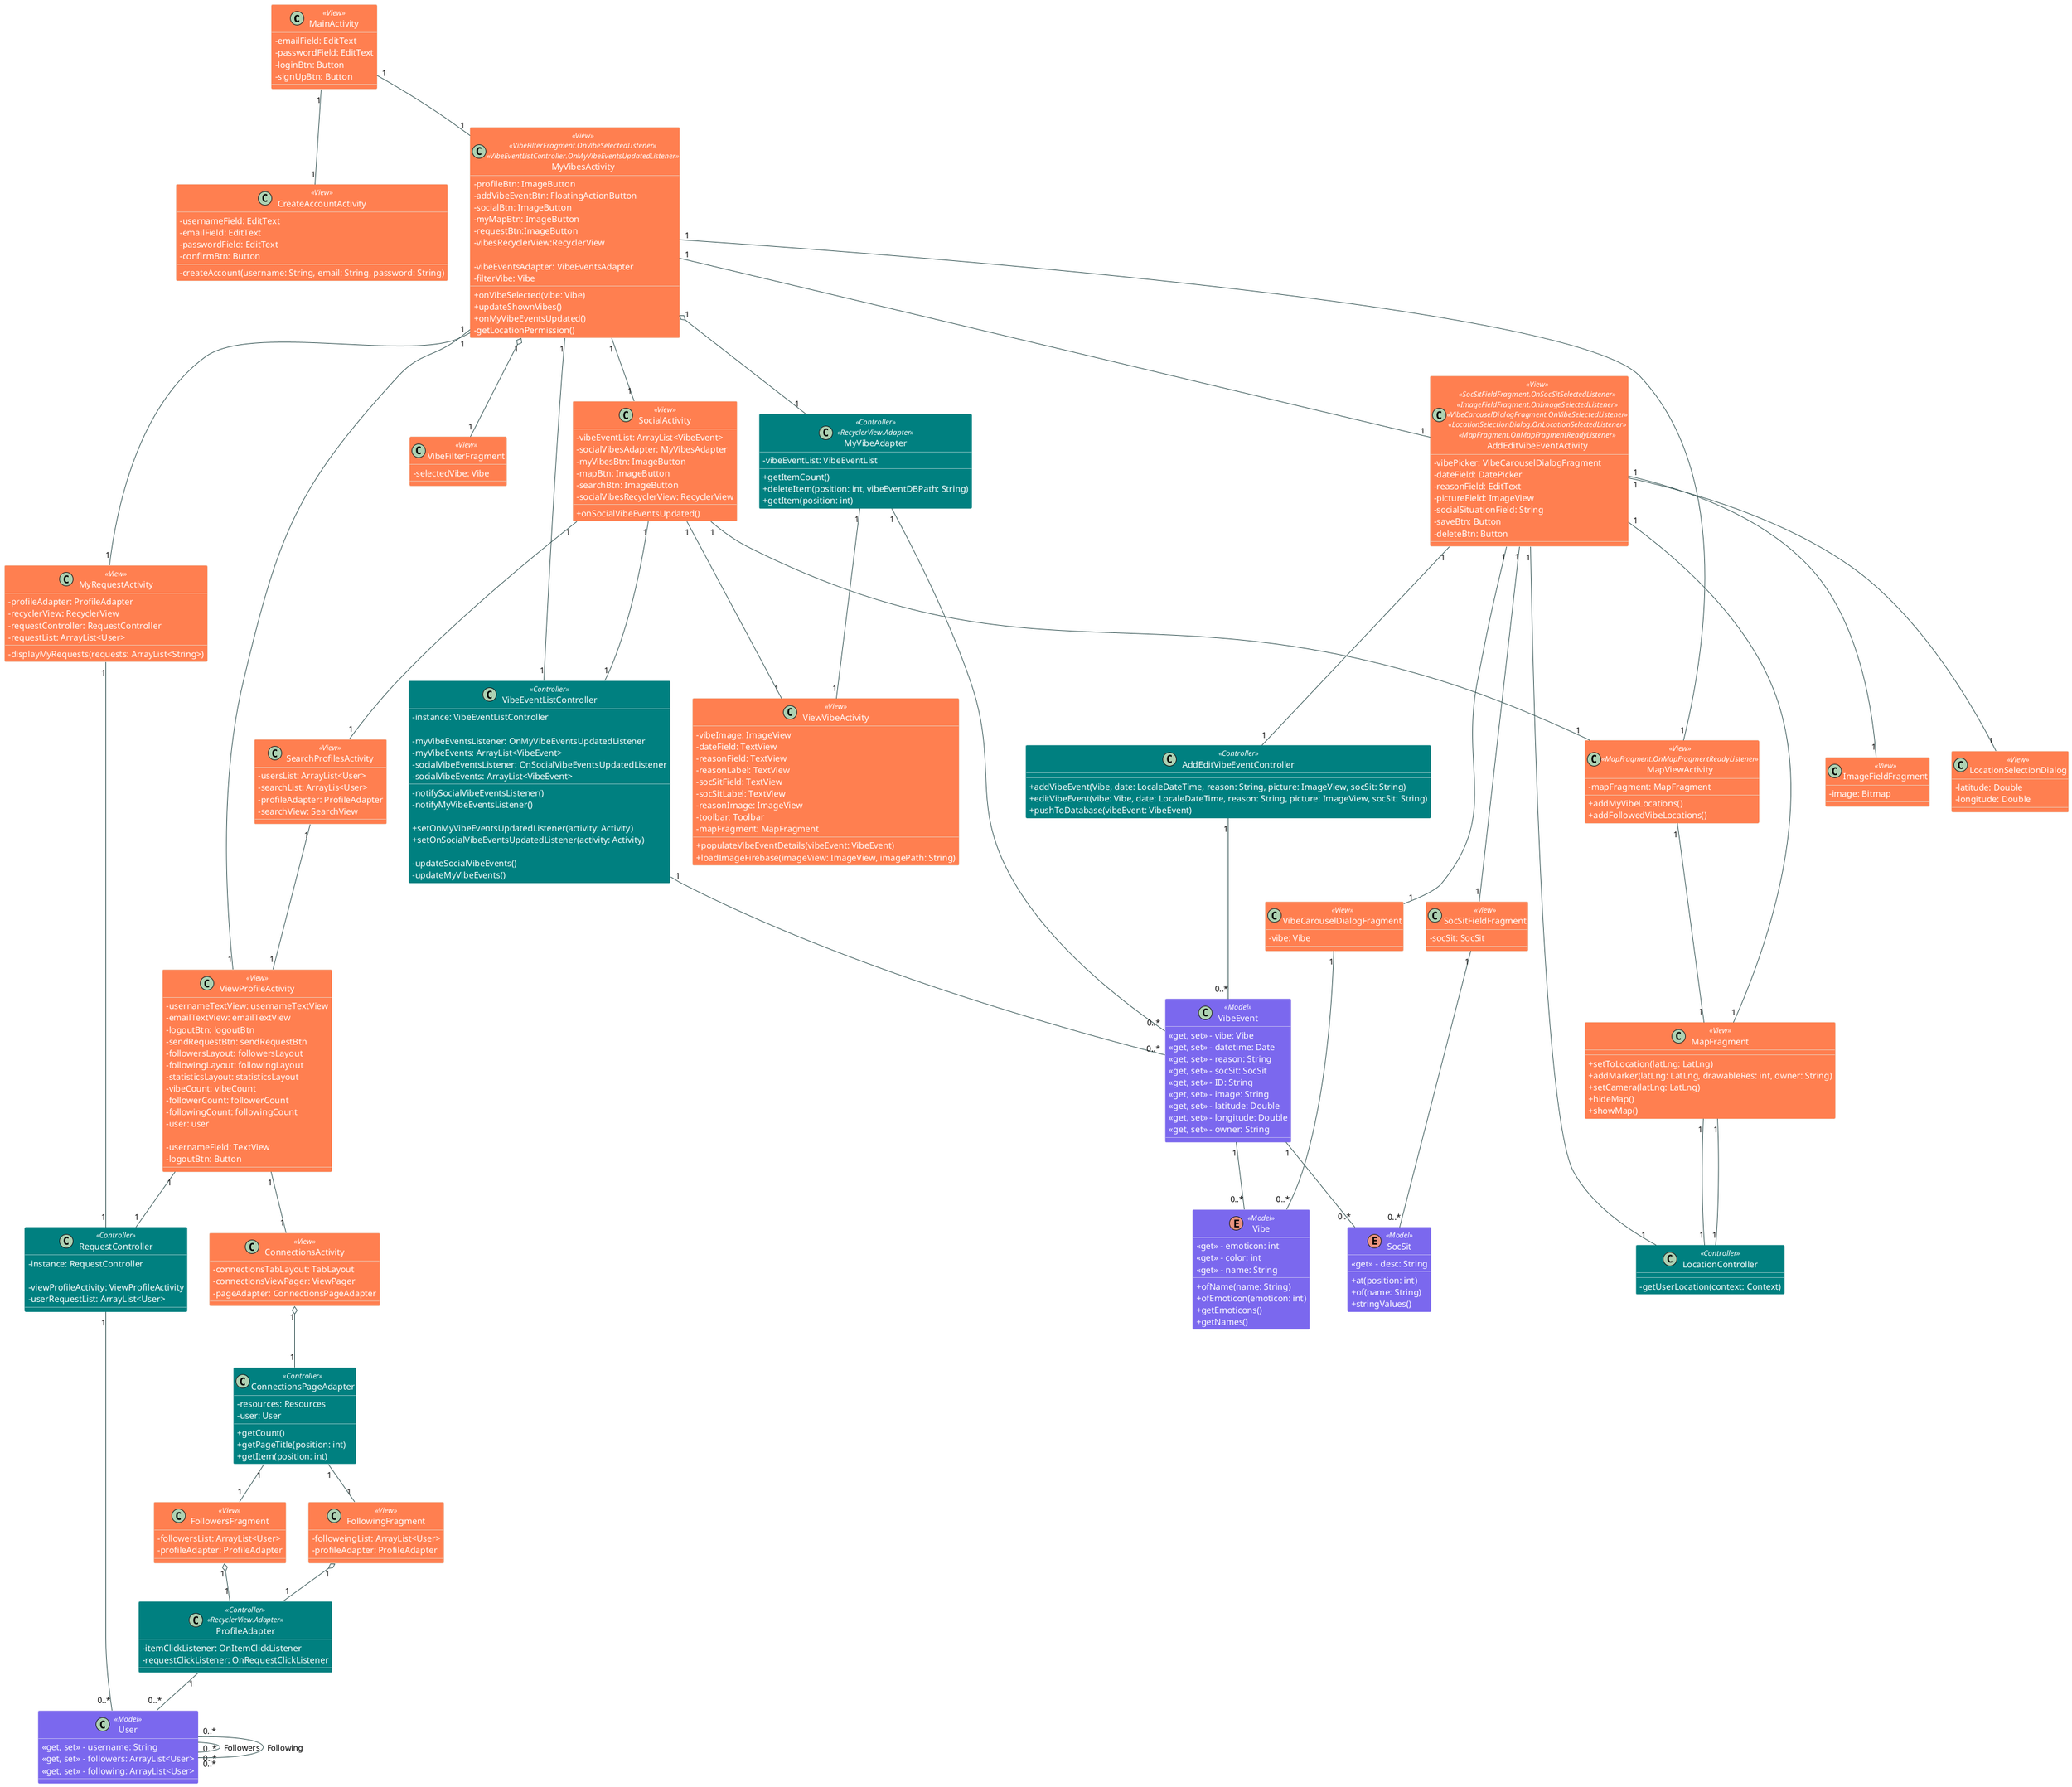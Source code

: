 @startuml UML

' skinparam linetype ortho
' skinparam linetype polyline

skinparam class {
    ArrowColor DarkSlateGray

    StereotypeFontColor White
    AttributeIconSize 0
    AttributeFontColor white

	BackgroundColor<<View>> Coral
	BorderColor<<View>> LightCyan
    FontColor<<View>> White

	BackgroundColor<<Controller>> Teal 
	BorderColor<<Controller>> Whitesmoke
    FontColor<<Controller>> White

	BackgroundColor<<Model>> MediumSlateBlue
	BorderColor<<Model>> Whitesmoke
    FontColor<<Model>> White
}

class MainActivity <<View>> {
    - emailField: EditText
    - passwordField: EditText
    - loginBtn: Button
    - signUpBtn: Button
}

class CreateAccountActivity <<View>> {
    - usernameField: EditText
    - emailField: EditText
    - passwordField: EditText
    - confirmBtn: Button

    - createAccount(username: String, email: String, password: String)
}

class MyVibesActivity <<View>> <<VibeFilterFragment.OnVibeSelectedListener>> <<VibeEventListController.OnMyVibeEventsUpdatedListener>> {
    - profileBtn: ImageButton
    - addVibeEventBtn: FloatingActionButton
    - socialBtn: ImageButton
    - myMapBtn: ImageButton
    - requestBtn:ImageButton
    - vibesRecyclerView:RecyclerView

    - vibeEventsAdapter: VibeEventsAdapter
    - filterVibe: Vibe

    + onVibeSelected(vibe: Vibe)
    + updateShownVibes()
    + onMyVibeEventsUpdated()
    - getLocationPermission()
}

class MyVibeAdapter <<Controller>> <<RecyclerView.Adapter>>{
    - vibeEventList: VibeEventList
    + getItemCount()
    + deleteItem(position: int, vibeEventDBPath: String) 
    + getItem(position: int)
}

class ViewVibeActivity <<View>> {
    - vibeImage: ImageView
    - dateField: TextView
    - reasonField: TextView
    - reasonLabel: TextView
    - socSitField: TextView
    - socSitLabel: TextView
    - reasonImage: ImageView
    - toolbar: Toolbar
    - mapFragment: MapFragment

    + populateVibeEventDetails(vibeEvent: VibeEvent)
    + loadImageFirebase(imageView: ImageView, imagePath: String)
}

class VibeEventListController <<Controller>> {
    - instance: VibeEventListController

    - myVibeEventsListener: OnMyVibeEventsUpdatedListener
    - myVibeEvents: ArrayList<VibeEvent>
    - socialVibeEventsListener: OnSocialVibeEventsUpdatedListener
    - socialVibeEvents: ArrayList<VibeEvent>

    - notifySocialVibeEventsListener()
    - notifyMyVibeEventsListener()

    + setOnMyVibeEventsUpdatedListener(activity: Activity)
    + setOnSocialVibeEventsUpdatedListener(activity: Activity)

    - updateSocialVibeEvents()
    - updateMyVibeEvents()

}

class VibeFilterFragment <<View>> {
    - selectedVibe: Vibe
}

class MapViewActivity <<View>> <<MapFragment.OnMapFragmentReadyListener>> {
    - mapFragment: MapFragment

    + addMyVibeLocations()
    + addFollowedVibeLocations()
}

class MyRequestActivity <<View>> {
    - profileAdapter: ProfileAdapter
    - recyclerView: RecyclerView
    - requestController: RequestController
    - requestList: ArrayList<User>

    - displayMyRequests(requests: ArrayList<String>)
}

class ViewProfileActivity <<View>> {
    - usernameTextView: usernameTextView
    - emailTextView: emailTextView
    - logoutBtn: logoutBtn
    - sendRequestBtn: sendRequestBtn
    - followersLayout: followersLayout
    - followingLayout: followingLayout
    - statisticsLayout: statisticsLayout
    - vibeCount: vibeCount
    - followerCount: followerCount
    - followingCount: followingCount
    - user: user

}

class RequestController <<Controller>> {
    - instance: RequestController

    - viewProfileActivity: ViewProfileActivity
    - userRequestList: ArrayList<User>
}

class ConnectionsActivity <<View>> {
    - connectionsTabLayout: TabLayout
    - connectionsViewPager: ViewPager
    - pageAdapter: ConnectionsPageAdapter
}

class ConnectionsPageAdapter <<Controller>> {
    - resources: Resources
    - user: User

    + getCount()
    + getPageTitle(position: int)
    + getItem(position: int)
}

class FollowersFragment <<View>> {
    - followersList: ArrayList<User>
    - profileAdapter: ProfileAdapter
}

class FollowingFragment <<View>> {
    - followeingList: ArrayList<User>
    - profileAdapter: ProfileAdapter
}

class ProfileAdapter <<Controller>> <<RecyclerView.Adapter>>{
    - itemClickListener: OnItemClickListener
    - requestClickListener: OnRequestClickListener
}

class SocialActivity <<View>> {
    - vibeEventList: ArrayList<VibeEvent>
    - socialVibesAdapter: MyVibesAdapter
    - myVibesBtn: ImageButton
    - mapBtn: ImageButton
    - searchBtn: ImageButton
    - socialVibesRecyclerView: RecyclerView

    + onSocialVibeEventsUpdated()
}

class SearchProfilesActivity <<View>> {
    - usersList: ArrayList<User>
    - searchList: ArrayLis<User>
    - profileAdapter: ProfileAdapter
    - searchView: SearchView
}


class ViewProfileActivity <<View>> {
    - usernameField: TextView
    - logoutBtn: Button
}

class AddEditVibeEventActivity <<View>> <<SocSitFieldFragment.OnSocSitSelectedListener>> <<ImageFieldFragment.OnImageSelectedListener>> <<VibeCarouselDialogFragment.OnVibeSelectedListener>> <<LocationSelectionDialog.OnLocationSelectedListener>> <<MapFragment.OnMapFragmentReadyListener>> {
    - vibePicker: VibeCarouselDialogFragment
    - dateField: DatePicker
    - reasonField: EditText
    - pictureField: ImageView
    - socialSituationField: String
    - saveBtn: Button
    - deleteBtn: Button

}

class ImageFieldFragment <<View>> {
    - image: Bitmap

}

class LocationSelectionDialog <<View>> {
    - latitude: Double
    - longitude: Double

}

class SocSitFieldFragment <<View>> {
    - socSit: SocSit

}

class VibeCarouselDialogFragment <<View>> {
    - vibe: Vibe

}

class LocationController <<Controller>> {
    - getUserLocation(context: Context)

}

class MapFragment <<View>> {
    + setToLocation(latLng: LatLng)
    + addMarker(latLng: LatLng, drawableRes: int, owner: String)
    + setCamera(latLng: LatLng)
    + hideMap()
    + showMap()
}


class VibeEvent <<Model>> {
    <<get, set>> - vibe: Vibe
    <<get, set>> - datetime: Date
    <<get, set>> - reason: String
    <<get, set>> - socSit: SocSit
    <<get, set>> - ID: String
    <<get, set>> - image: String
    <<get, set>> - latitude: Double
    <<get, set>> - longitude: Double
    <<get, set>> - owner: String

}

Enum Vibe <<Model>> {
    <<get>> - emoticon: int
    <<get>> - color: int
    <<get>> - name: String

    + ofName(name: String)
    + ofEmoticon(emoticon: int)
    + getEmoticons()
    + getNames()
}

Enum SocSit <<Model>> {
    <<get>> - desc: String

    + at(position: int)
    + of(name: String)
    + stringValues()
}

class User <<Model>> {
    <<get, set>> - username: String
    <<get, set>> - followers: ArrayList<User>
    <<get, set>> - following: ArrayList<User>
}

class AddEditVibeEventController <<Controller>> {
    + addVibeEvent(Vibe, date: LocaleDateTime, reason: String, picture: ImageView, socSit: String)
    + editVibeEvent(vibe: Vibe, date: LocaleDateTime, reason: String, picture: ImageView, socSit: String)
    + pushToDatabase(vibeEvent: VibeEvent)
}

MainActivity "1" -- "1" CreateAccountActivity
MainActivity "1" -- "1" MyVibesActivity

MyVibesActivity "1" o-- "1" VibeFilterFragment
MyVibesActivity "1" o-- "1" MyVibeAdapter
MyVibesActivity "1" -- "1" VibeEventListController
MyVibesActivity "1" -- "1" MapViewActivity
MyVibesActivity "1" -- "1" MyRequestActivity
MyVibesActivity "1" -- "1" ViewProfileActivity
MyVibesActivity "1" -- "1" SocialActivity
MyVibesActivity "1" -- "1" AddEditVibeEventActivity

MyVibeAdapter "1" -- "1" ViewVibeActivity

MapViewActivity "1" -- "1" MapFragment

MapFragment "1" -- "1" LocationController

MyRequestActivity "1" -- "1" RequestController

ViewProfileActivity "1" -- "1" RequestController
ViewProfileActivity "1" -- "1" ConnectionsActivity

ConnectionsActivity "1" o-- "1" ConnectionsPageAdapter

ConnectionsPageAdapter "1" -- "1" FollowersFragment
ConnectionsPageAdapter "1" -- "1" FollowingFragment

FollowersFragment "1" o-- "1" ProfileAdapter
FollowingFragment "1" o-- "1" ProfileAdapter

SocialActivity "1" -- "1" VibeEventListController
SocialActivity "1" -- "1" MapViewActivity
SocialActivity "1" -- "1" ViewVibeActivity
SocialActivity "1" -- "1" SearchProfilesActivity

SearchProfilesActivity "1" -- "1" ViewProfileActivity

AddEditVibeEventActivity "1" -- "1" AddEditVibeEventController
AddEditVibeEventActivity "1" -- "1" ImageFieldFragment
AddEditVibeEventActivity "1" -- "1" LocationSelectionDialog
AddEditVibeEventActivity "1" -- "1" SocSitFieldFragment
AddEditVibeEventActivity "1" -- "1" VibeCarouselDialogFragment
AddEditVibeEventActivity "1" -- "1" LocationController
AddEditVibeEventActivity "1" -- "1" MapFragment

MapFragment "1" -- "1" LocationController


' ------ Models --------
VibeEventListController "1" -- "0..*" VibeEvent
AddEditVibeEventController "1" -- "0..*" VibeEvent
MyVibeAdapter "1" -- "0..*" VibeEvent

VibeEvent "1" -- "0..*" Vibe
VibeEvent "1" -- "0..*" SocSit

VibeCarouselDialogFragment "1" -- "0..*" Vibe
SocSitFieldFragment "1" -- "0..*" SocSit

ProfileAdapter "1" -- "0..*" User
RequestController "1" -- "0..*" User

User "0..*" -- "0..*" User: Followers
User "0..*" -- "0..*" User: Following
    
@enduml